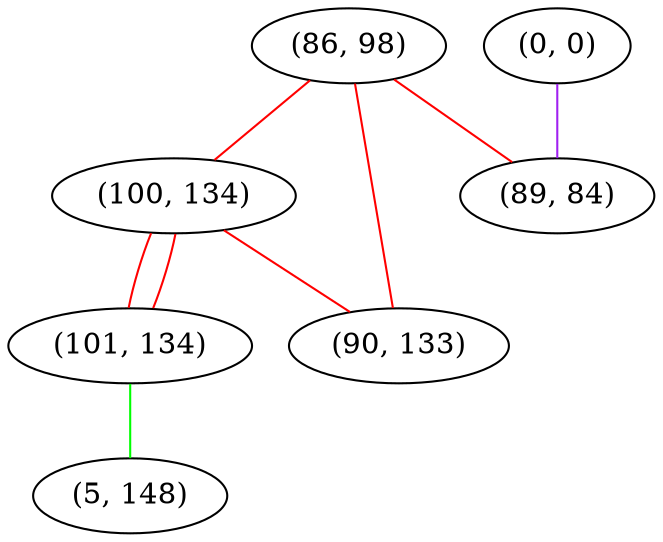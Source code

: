graph "" {
"(86, 98)";
"(100, 134)";
"(101, 134)";
"(90, 133)";
"(5, 148)";
"(0, 0)";
"(89, 84)";
"(86, 98)" -- "(90, 133)"  [color=red, key=0, weight=1];
"(86, 98)" -- "(100, 134)"  [color=red, key=0, weight=1];
"(86, 98)" -- "(89, 84)"  [color=red, key=0, weight=1];
"(100, 134)" -- "(101, 134)"  [color=red, key=0, weight=1];
"(100, 134)" -- "(101, 134)"  [color=red, key=1, weight=1];
"(100, 134)" -- "(90, 133)"  [color=red, key=0, weight=1];
"(101, 134)" -- "(5, 148)"  [color=green, key=0, weight=2];
"(0, 0)" -- "(89, 84)"  [color=purple, key=0, weight=4];
}
